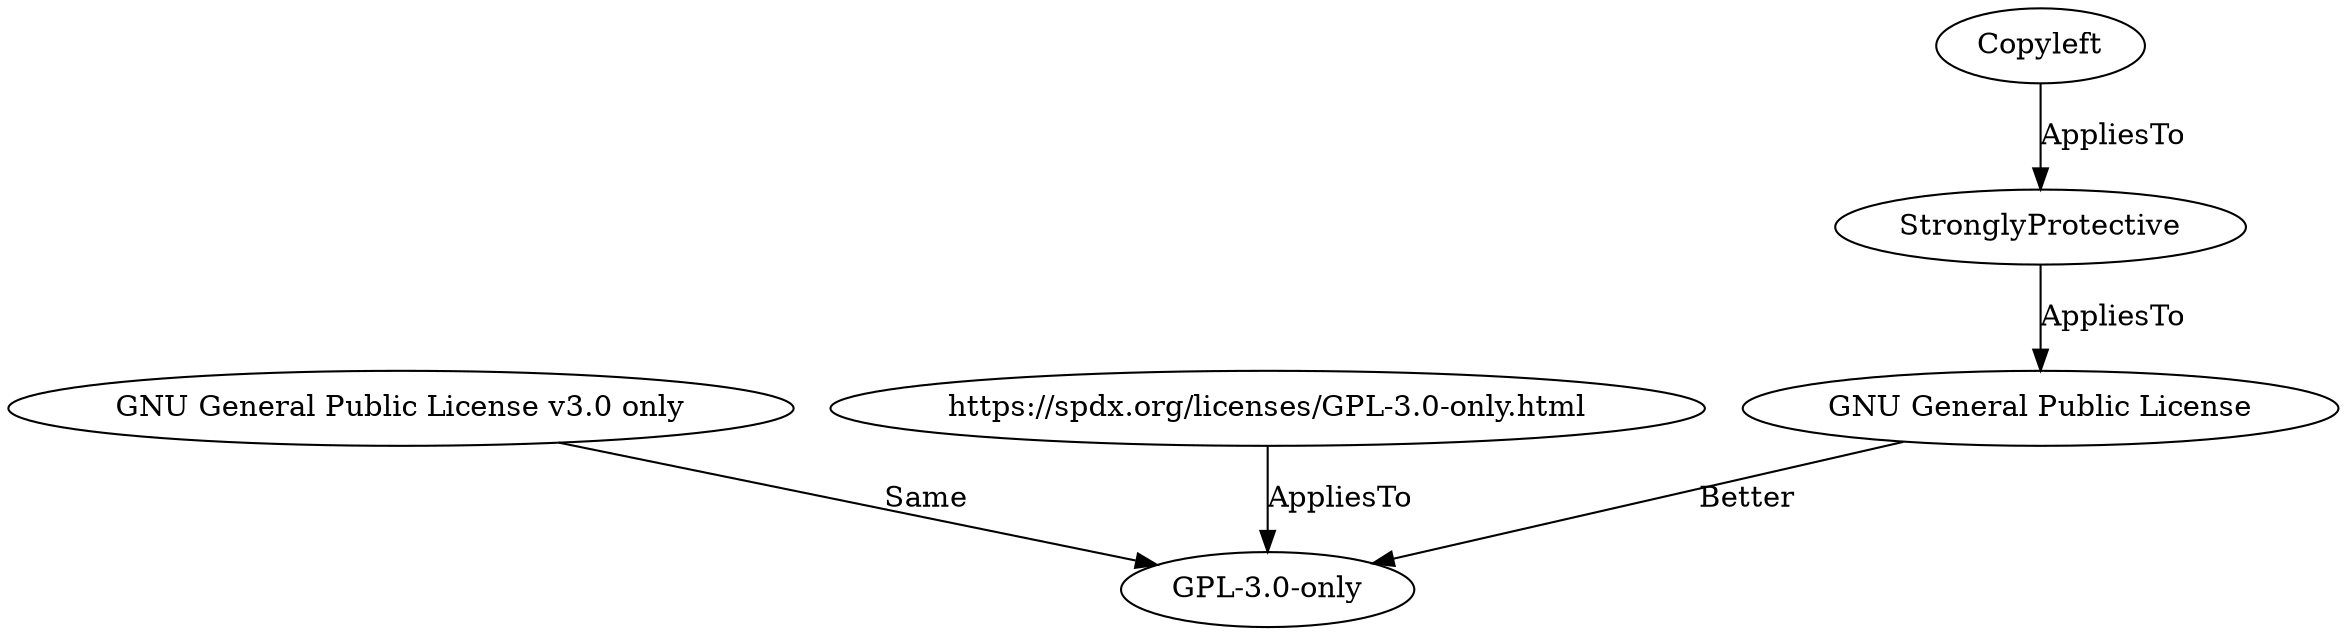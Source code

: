 digraph {
    87 [ label = "GPL-3.0-only" ]
    88 [ label = "GNU General Public License v3.0 only" ]
    89 [ label = "https://spdx.org/licenses/GPL-3.0-only.html" ]
    93 [ label = "GNU General Public License" ]
    101 [ label = "StronglyProtective" ]
    193 [ label = "Copyleft" ]
    88 -> 87 [ label = "Same" ]
    89 -> 87 [ label = "AppliesTo" ]
    93 -> 87 [ label = "Better" ]
    101 -> 93 [ label = "AppliesTo" ]
    193 -> 101 [ label = "AppliesTo" ]
}
